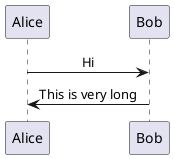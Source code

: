 @startuml
skinparam sequenceMessageAlign center
Alice -> Bob : Hi
Bob -> Alice : This is very long
@enduml
